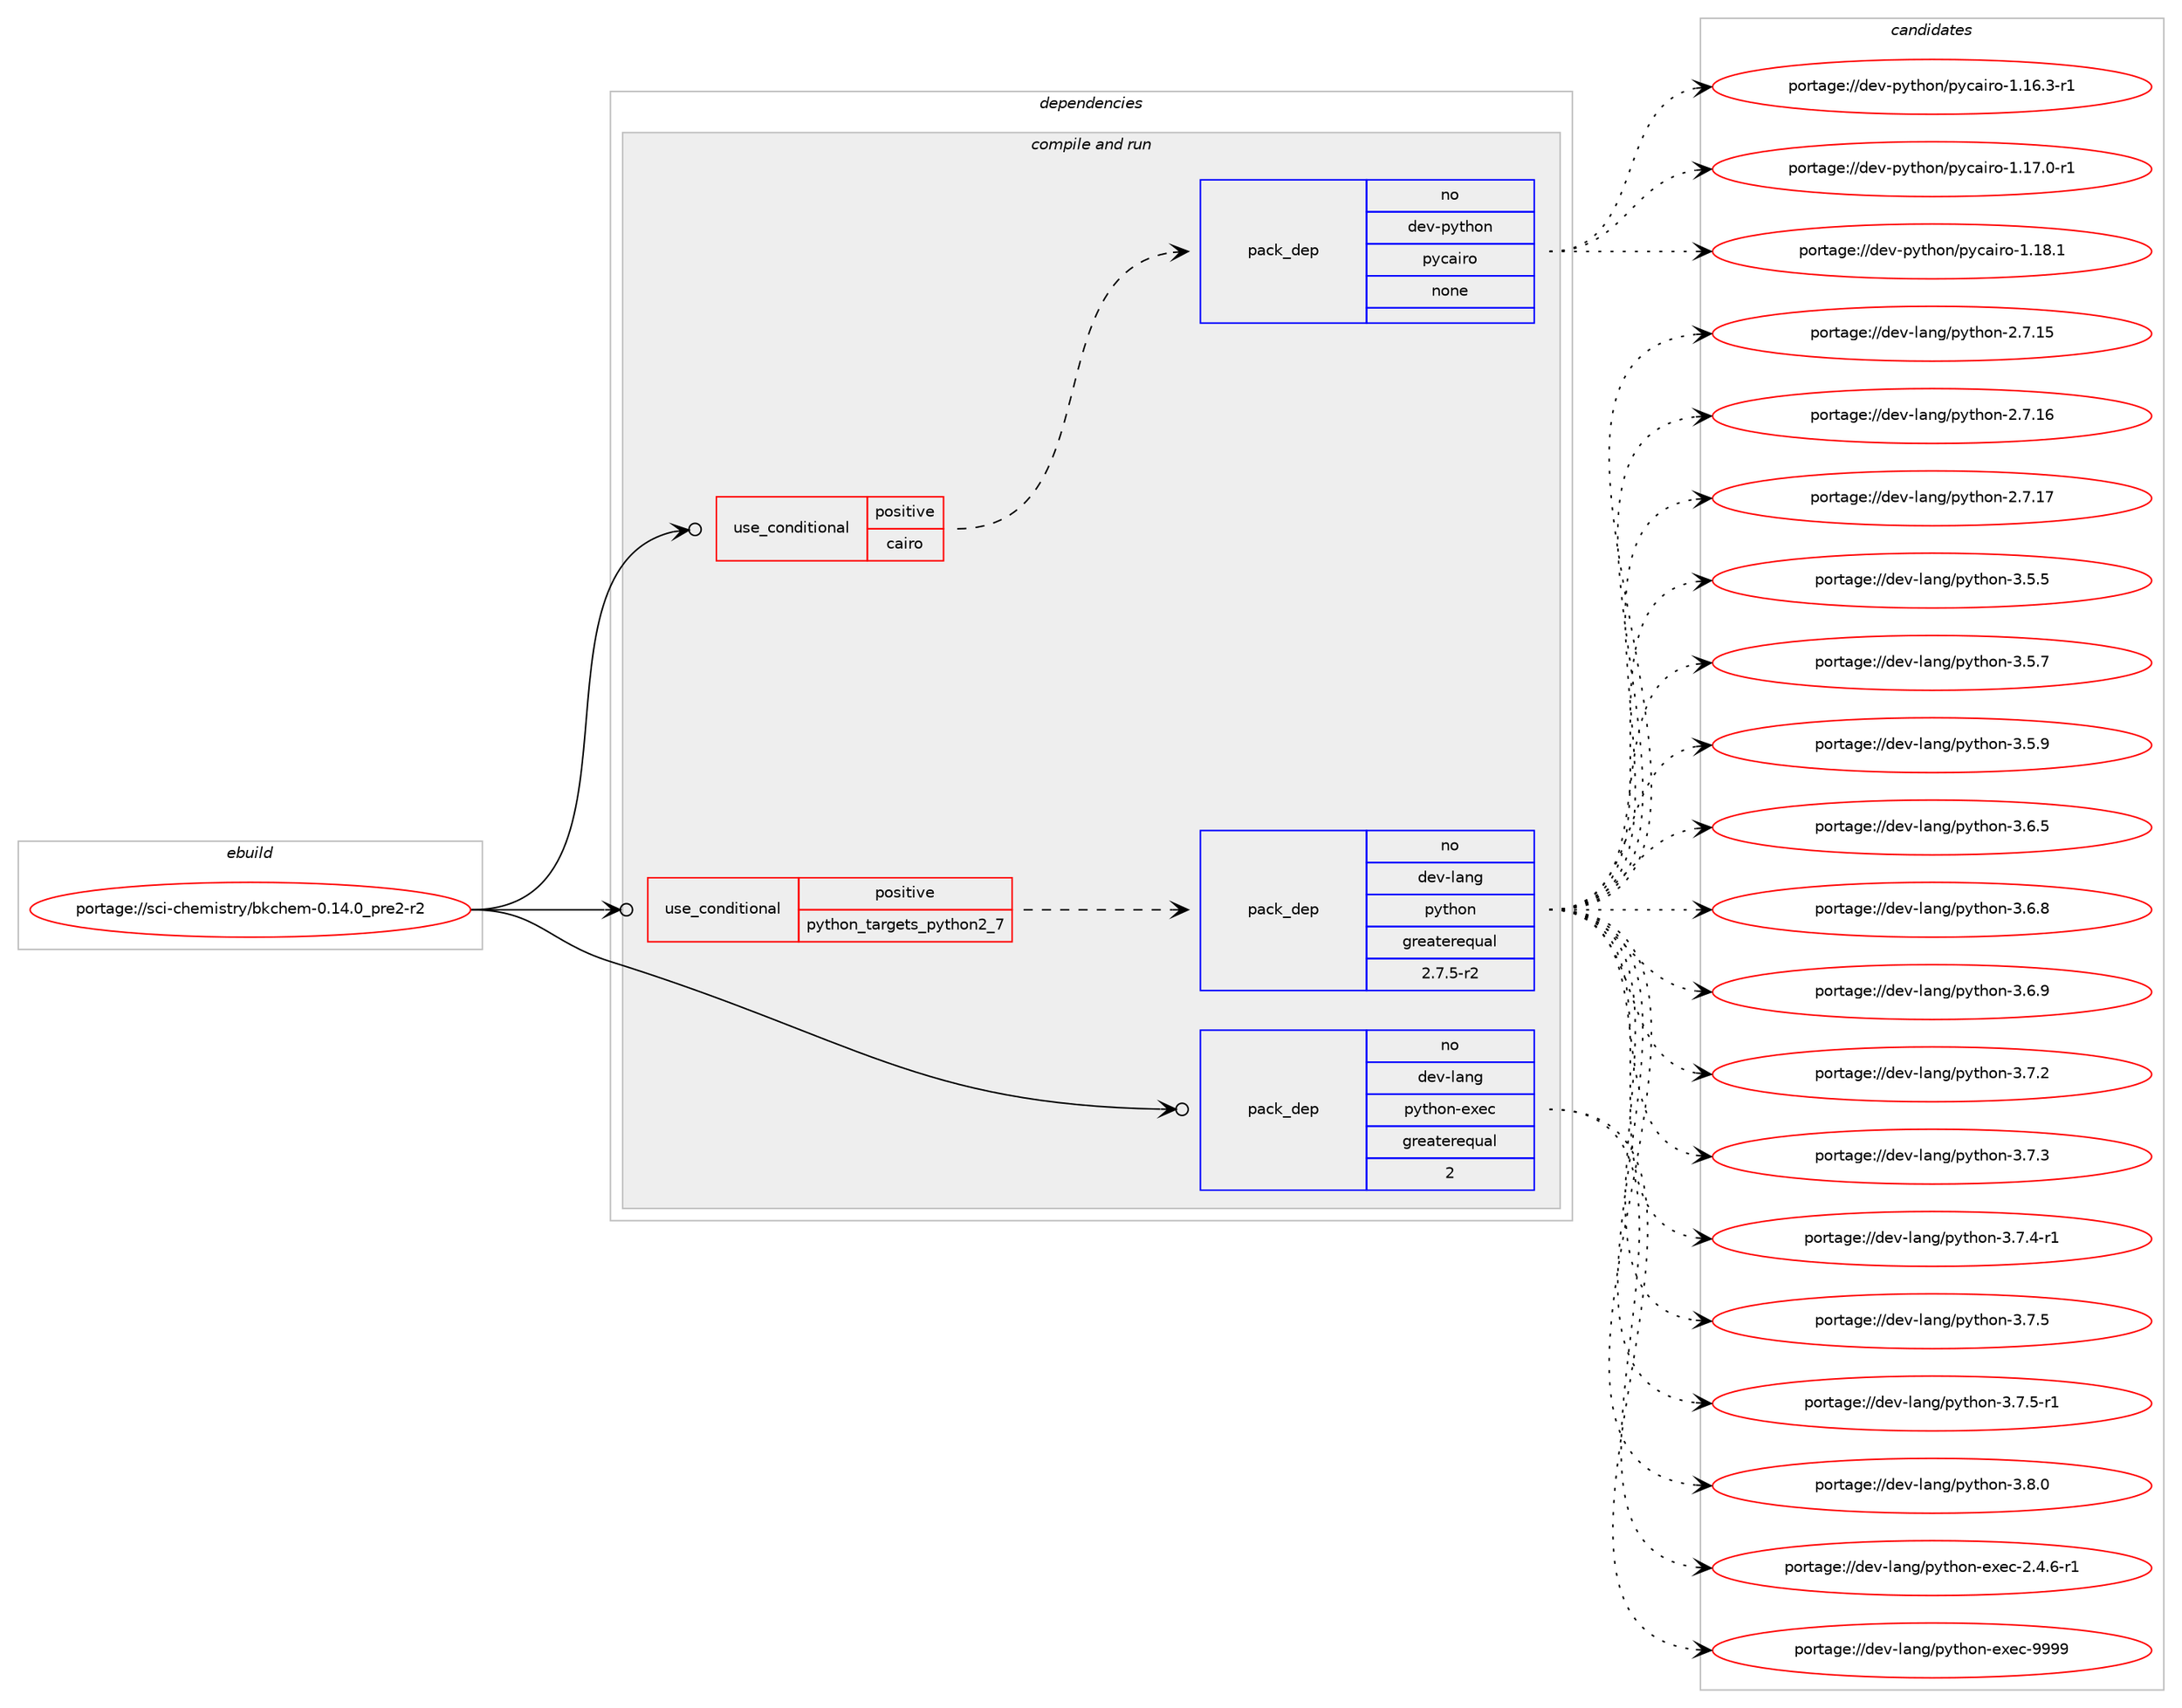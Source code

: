 digraph prolog {

# *************
# Graph options
# *************

newrank=true;
concentrate=true;
compound=true;
graph [rankdir=LR,fontname=Helvetica,fontsize=10,ranksep=1.5];#, ranksep=2.5, nodesep=0.2];
edge  [arrowhead=vee];
node  [fontname=Helvetica,fontsize=10];

# **********
# The ebuild
# **********

subgraph cluster_leftcol {
color=gray;
rank=same;
label=<<i>ebuild</i>>;
id [label="portage://sci-chemistry/bkchem-0.14.0_pre2-r2", color=red, width=4, href="../sci-chemistry/bkchem-0.14.0_pre2-r2.svg"];
}

# ****************
# The dependencies
# ****************

subgraph cluster_midcol {
color=gray;
label=<<i>dependencies</i>>;
subgraph cluster_compile {
fillcolor="#eeeeee";
style=filled;
label=<<i>compile</i>>;
}
subgraph cluster_compileandrun {
fillcolor="#eeeeee";
style=filled;
label=<<i>compile and run</i>>;
subgraph cond95364 {
dependency384254 [label=<<TABLE BORDER="0" CELLBORDER="1" CELLSPACING="0" CELLPADDING="4"><TR><TD ROWSPAN="3" CELLPADDING="10">use_conditional</TD></TR><TR><TD>positive</TD></TR><TR><TD>cairo</TD></TR></TABLE>>, shape=none, color=red];
subgraph pack282378 {
dependency384255 [label=<<TABLE BORDER="0" CELLBORDER="1" CELLSPACING="0" CELLPADDING="4" WIDTH="220"><TR><TD ROWSPAN="6" CELLPADDING="30">pack_dep</TD></TR><TR><TD WIDTH="110">no</TD></TR><TR><TD>dev-python</TD></TR><TR><TD>pycairo</TD></TR><TR><TD>none</TD></TR><TR><TD></TD></TR></TABLE>>, shape=none, color=blue];
}
dependency384254:e -> dependency384255:w [weight=20,style="dashed",arrowhead="vee"];
}
id:e -> dependency384254:w [weight=20,style="solid",arrowhead="odotvee"];
subgraph cond95365 {
dependency384256 [label=<<TABLE BORDER="0" CELLBORDER="1" CELLSPACING="0" CELLPADDING="4"><TR><TD ROWSPAN="3" CELLPADDING="10">use_conditional</TD></TR><TR><TD>positive</TD></TR><TR><TD>python_targets_python2_7</TD></TR></TABLE>>, shape=none, color=red];
subgraph pack282379 {
dependency384257 [label=<<TABLE BORDER="0" CELLBORDER="1" CELLSPACING="0" CELLPADDING="4" WIDTH="220"><TR><TD ROWSPAN="6" CELLPADDING="30">pack_dep</TD></TR><TR><TD WIDTH="110">no</TD></TR><TR><TD>dev-lang</TD></TR><TR><TD>python</TD></TR><TR><TD>greaterequal</TD></TR><TR><TD>2.7.5-r2</TD></TR></TABLE>>, shape=none, color=blue];
}
dependency384256:e -> dependency384257:w [weight=20,style="dashed",arrowhead="vee"];
}
id:e -> dependency384256:w [weight=20,style="solid",arrowhead="odotvee"];
subgraph pack282380 {
dependency384258 [label=<<TABLE BORDER="0" CELLBORDER="1" CELLSPACING="0" CELLPADDING="4" WIDTH="220"><TR><TD ROWSPAN="6" CELLPADDING="30">pack_dep</TD></TR><TR><TD WIDTH="110">no</TD></TR><TR><TD>dev-lang</TD></TR><TR><TD>python-exec</TD></TR><TR><TD>greaterequal</TD></TR><TR><TD>2</TD></TR></TABLE>>, shape=none, color=blue];
}
id:e -> dependency384258:w [weight=20,style="solid",arrowhead="odotvee"];
}
subgraph cluster_run {
fillcolor="#eeeeee";
style=filled;
label=<<i>run</i>>;
}
}

# **************
# The candidates
# **************

subgraph cluster_choices {
rank=same;
color=gray;
label=<<i>candidates</i>>;

subgraph choice282378 {
color=black;
nodesep=1;
choiceportage10010111845112121116104111110471121219997105114111454946495446514511449 [label="portage://dev-python/pycairo-1.16.3-r1", color=red, width=4,href="../dev-python/pycairo-1.16.3-r1.svg"];
choiceportage10010111845112121116104111110471121219997105114111454946495546484511449 [label="portage://dev-python/pycairo-1.17.0-r1", color=red, width=4,href="../dev-python/pycairo-1.17.0-r1.svg"];
choiceportage1001011184511212111610411111047112121999710511411145494649564649 [label="portage://dev-python/pycairo-1.18.1", color=red, width=4,href="../dev-python/pycairo-1.18.1.svg"];
dependency384255:e -> choiceportage10010111845112121116104111110471121219997105114111454946495446514511449:w [style=dotted,weight="100"];
dependency384255:e -> choiceportage10010111845112121116104111110471121219997105114111454946495546484511449:w [style=dotted,weight="100"];
dependency384255:e -> choiceportage1001011184511212111610411111047112121999710511411145494649564649:w [style=dotted,weight="100"];
}
subgraph choice282379 {
color=black;
nodesep=1;
choiceportage10010111845108971101034711212111610411111045504655464953 [label="portage://dev-lang/python-2.7.15", color=red, width=4,href="../dev-lang/python-2.7.15.svg"];
choiceportage10010111845108971101034711212111610411111045504655464954 [label="portage://dev-lang/python-2.7.16", color=red, width=4,href="../dev-lang/python-2.7.16.svg"];
choiceportage10010111845108971101034711212111610411111045504655464955 [label="portage://dev-lang/python-2.7.17", color=red, width=4,href="../dev-lang/python-2.7.17.svg"];
choiceportage100101118451089711010347112121116104111110455146534653 [label="portage://dev-lang/python-3.5.5", color=red, width=4,href="../dev-lang/python-3.5.5.svg"];
choiceportage100101118451089711010347112121116104111110455146534655 [label="portage://dev-lang/python-3.5.7", color=red, width=4,href="../dev-lang/python-3.5.7.svg"];
choiceportage100101118451089711010347112121116104111110455146534657 [label="portage://dev-lang/python-3.5.9", color=red, width=4,href="../dev-lang/python-3.5.9.svg"];
choiceportage100101118451089711010347112121116104111110455146544653 [label="portage://dev-lang/python-3.6.5", color=red, width=4,href="../dev-lang/python-3.6.5.svg"];
choiceportage100101118451089711010347112121116104111110455146544656 [label="portage://dev-lang/python-3.6.8", color=red, width=4,href="../dev-lang/python-3.6.8.svg"];
choiceportage100101118451089711010347112121116104111110455146544657 [label="portage://dev-lang/python-3.6.9", color=red, width=4,href="../dev-lang/python-3.6.9.svg"];
choiceportage100101118451089711010347112121116104111110455146554650 [label="portage://dev-lang/python-3.7.2", color=red, width=4,href="../dev-lang/python-3.7.2.svg"];
choiceportage100101118451089711010347112121116104111110455146554651 [label="portage://dev-lang/python-3.7.3", color=red, width=4,href="../dev-lang/python-3.7.3.svg"];
choiceportage1001011184510897110103471121211161041111104551465546524511449 [label="portage://dev-lang/python-3.7.4-r1", color=red, width=4,href="../dev-lang/python-3.7.4-r1.svg"];
choiceportage100101118451089711010347112121116104111110455146554653 [label="portage://dev-lang/python-3.7.5", color=red, width=4,href="../dev-lang/python-3.7.5.svg"];
choiceportage1001011184510897110103471121211161041111104551465546534511449 [label="portage://dev-lang/python-3.7.5-r1", color=red, width=4,href="../dev-lang/python-3.7.5-r1.svg"];
choiceportage100101118451089711010347112121116104111110455146564648 [label="portage://dev-lang/python-3.8.0", color=red, width=4,href="../dev-lang/python-3.8.0.svg"];
dependency384257:e -> choiceportage10010111845108971101034711212111610411111045504655464953:w [style=dotted,weight="100"];
dependency384257:e -> choiceportage10010111845108971101034711212111610411111045504655464954:w [style=dotted,weight="100"];
dependency384257:e -> choiceportage10010111845108971101034711212111610411111045504655464955:w [style=dotted,weight="100"];
dependency384257:e -> choiceportage100101118451089711010347112121116104111110455146534653:w [style=dotted,weight="100"];
dependency384257:e -> choiceportage100101118451089711010347112121116104111110455146534655:w [style=dotted,weight="100"];
dependency384257:e -> choiceportage100101118451089711010347112121116104111110455146534657:w [style=dotted,weight="100"];
dependency384257:e -> choiceportage100101118451089711010347112121116104111110455146544653:w [style=dotted,weight="100"];
dependency384257:e -> choiceportage100101118451089711010347112121116104111110455146544656:w [style=dotted,weight="100"];
dependency384257:e -> choiceportage100101118451089711010347112121116104111110455146544657:w [style=dotted,weight="100"];
dependency384257:e -> choiceportage100101118451089711010347112121116104111110455146554650:w [style=dotted,weight="100"];
dependency384257:e -> choiceportage100101118451089711010347112121116104111110455146554651:w [style=dotted,weight="100"];
dependency384257:e -> choiceportage1001011184510897110103471121211161041111104551465546524511449:w [style=dotted,weight="100"];
dependency384257:e -> choiceportage100101118451089711010347112121116104111110455146554653:w [style=dotted,weight="100"];
dependency384257:e -> choiceportage1001011184510897110103471121211161041111104551465546534511449:w [style=dotted,weight="100"];
dependency384257:e -> choiceportage100101118451089711010347112121116104111110455146564648:w [style=dotted,weight="100"];
}
subgraph choice282380 {
color=black;
nodesep=1;
choiceportage10010111845108971101034711212111610411111045101120101994550465246544511449 [label="portage://dev-lang/python-exec-2.4.6-r1", color=red, width=4,href="../dev-lang/python-exec-2.4.6-r1.svg"];
choiceportage10010111845108971101034711212111610411111045101120101994557575757 [label="portage://dev-lang/python-exec-9999", color=red, width=4,href="../dev-lang/python-exec-9999.svg"];
dependency384258:e -> choiceportage10010111845108971101034711212111610411111045101120101994550465246544511449:w [style=dotted,weight="100"];
dependency384258:e -> choiceportage10010111845108971101034711212111610411111045101120101994557575757:w [style=dotted,weight="100"];
}
}

}
